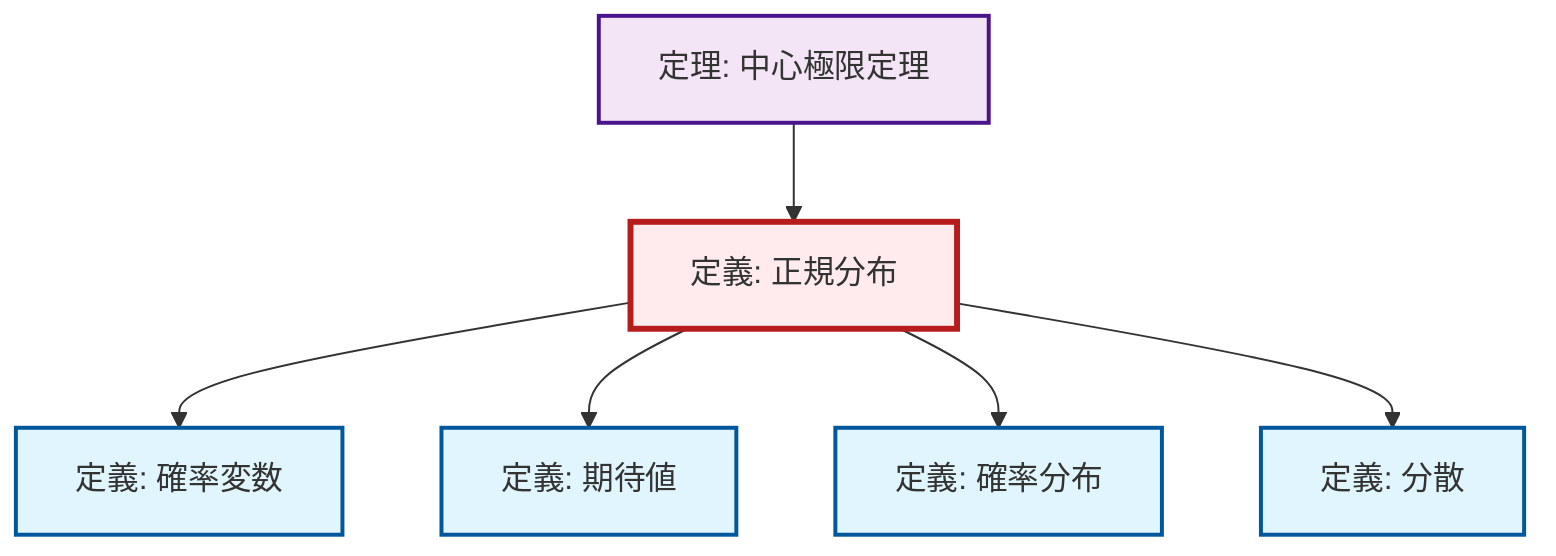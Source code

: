 graph TD
    classDef definition fill:#e1f5fe,stroke:#01579b,stroke-width:2px
    classDef theorem fill:#f3e5f5,stroke:#4a148c,stroke-width:2px
    classDef axiom fill:#fff3e0,stroke:#e65100,stroke-width:2px
    classDef example fill:#e8f5e9,stroke:#1b5e20,stroke-width:2px
    classDef current fill:#ffebee,stroke:#b71c1c,stroke-width:3px
    thm-central-limit["定理: 中心極限定理"]:::theorem
    def-probability-distribution["定義: 確率分布"]:::definition
    def-expectation["定義: 期待値"]:::definition
    def-normal-distribution["定義: 正規分布"]:::definition
    def-variance["定義: 分散"]:::definition
    def-random-variable["定義: 確率変数"]:::definition
    def-normal-distribution --> def-random-variable
    thm-central-limit --> def-normal-distribution
    def-normal-distribution --> def-expectation
    def-normal-distribution --> def-probability-distribution
    def-normal-distribution --> def-variance
    class def-normal-distribution current